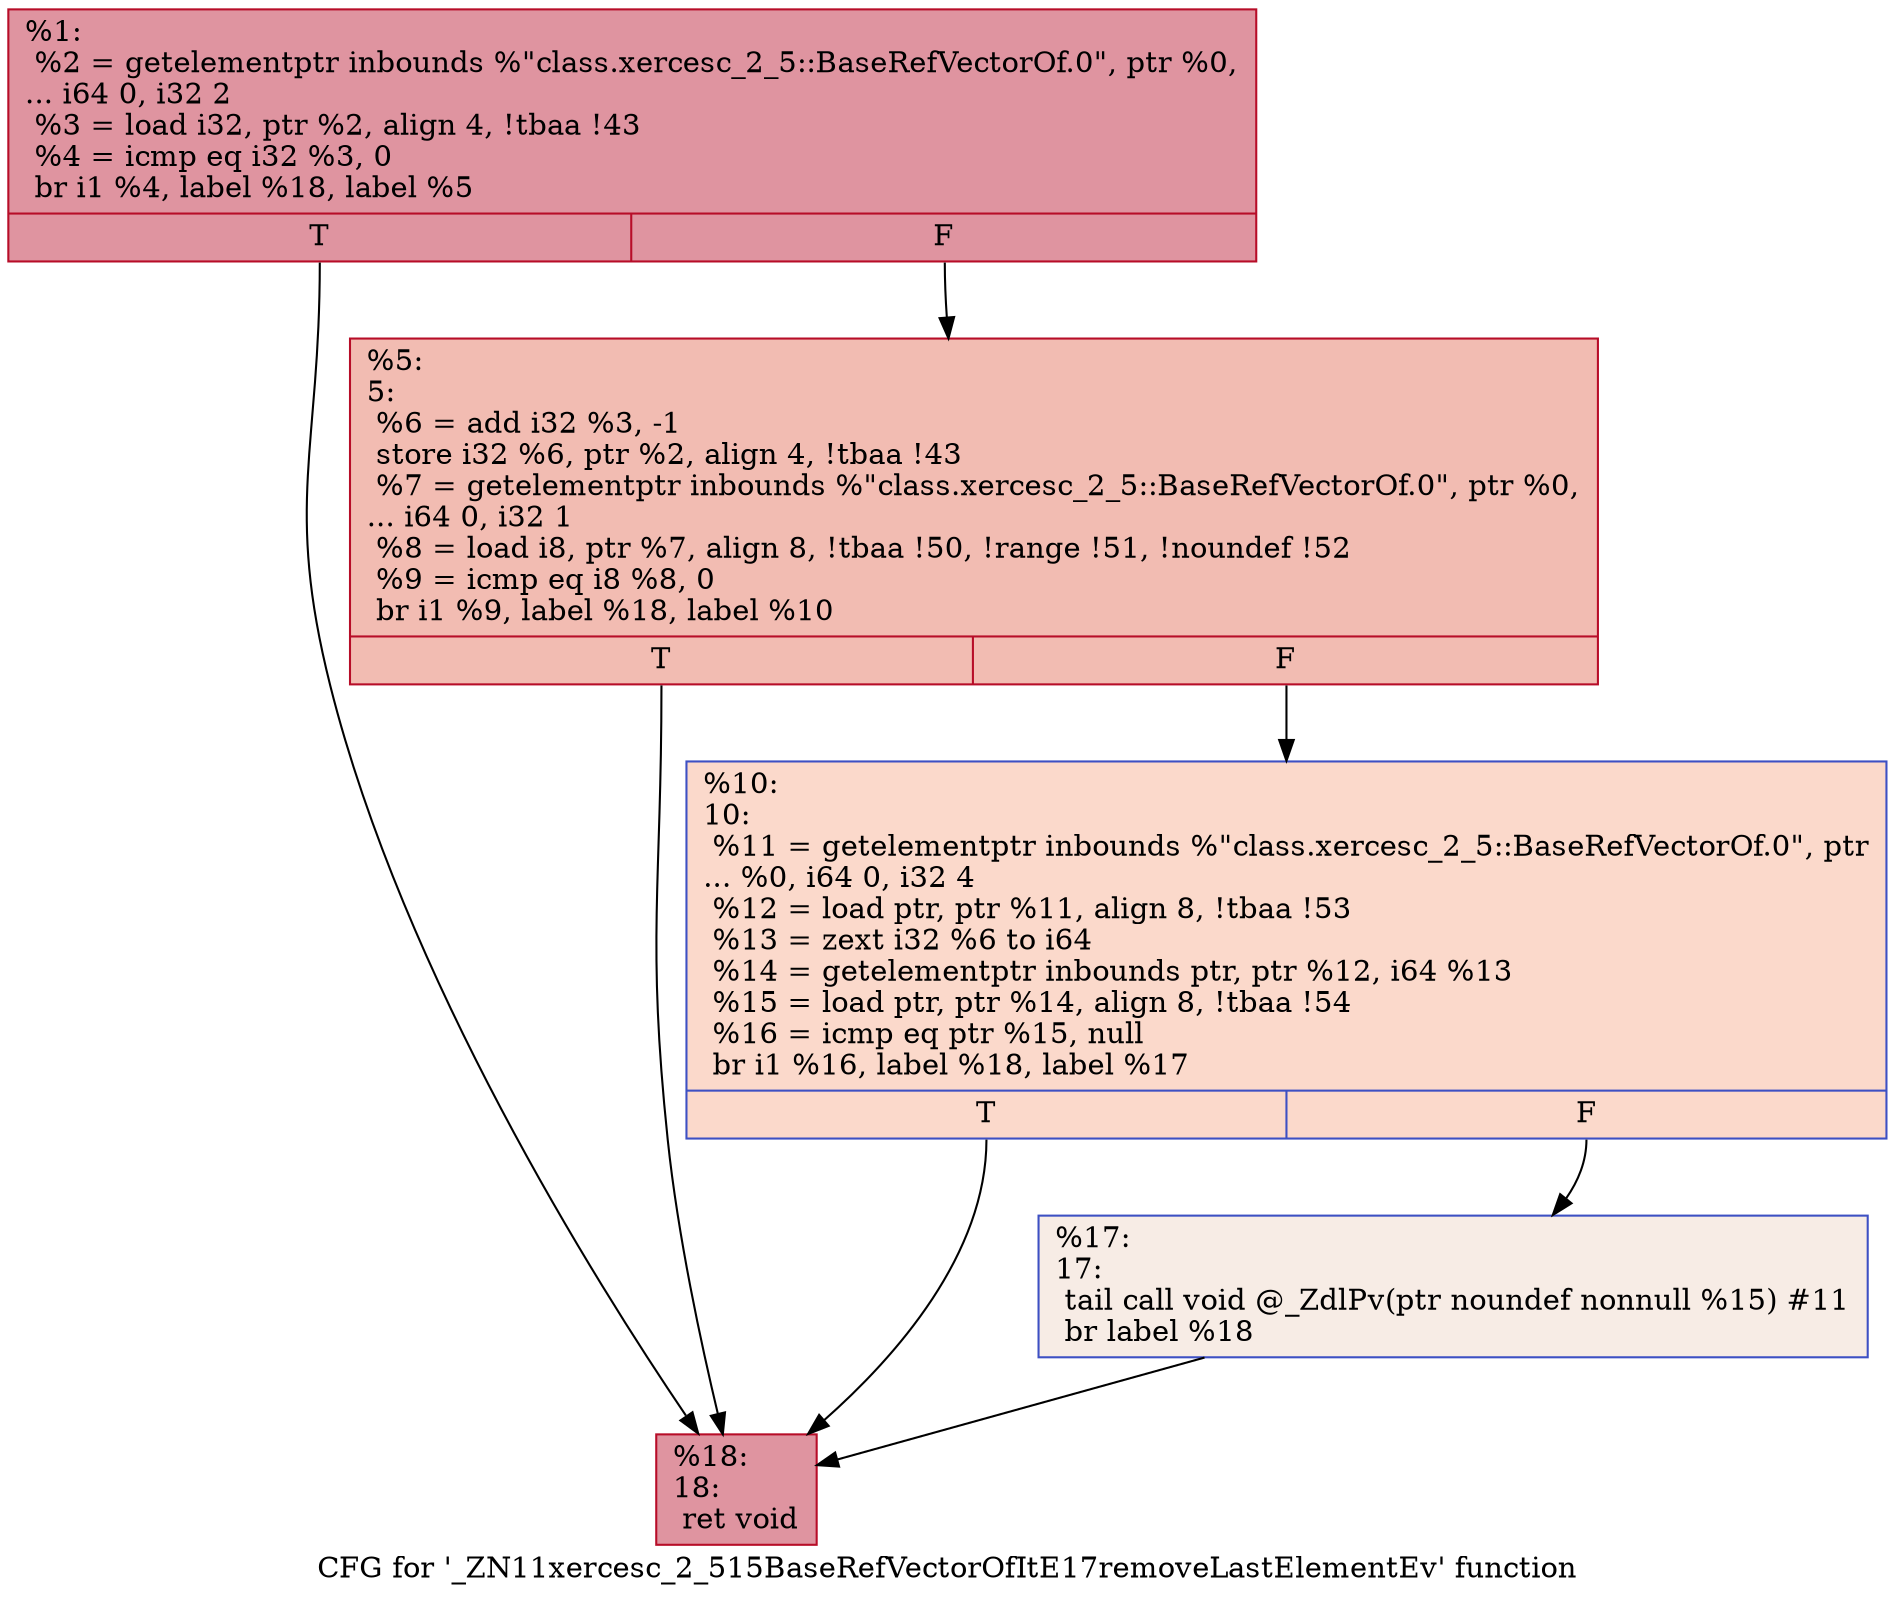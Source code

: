 digraph "CFG for '_ZN11xercesc_2_515BaseRefVectorOfItE17removeLastElementEv' function" {
	label="CFG for '_ZN11xercesc_2_515BaseRefVectorOfItE17removeLastElementEv' function";

	Node0x560876e211a0 [shape=record,color="#b70d28ff", style=filled, fillcolor="#b70d2870",label="{%1:\l  %2 = getelementptr inbounds %\"class.xercesc_2_5::BaseRefVectorOf.0\", ptr %0,\l... i64 0, i32 2\l  %3 = load i32, ptr %2, align 4, !tbaa !43\l  %4 = icmp eq i32 %3, 0\l  br i1 %4, label %18, label %5\l|{<s0>T|<s1>F}}"];
	Node0x560876e211a0:s0 -> Node0x560876e21500;
	Node0x560876e211a0:s1 -> Node0x560876e21550;
	Node0x560876e21550 [shape=record,color="#b70d28ff", style=filled, fillcolor="#e1675170",label="{%5:\l5:                                                \l  %6 = add i32 %3, -1\l  store i32 %6, ptr %2, align 4, !tbaa !43\l  %7 = getelementptr inbounds %\"class.xercesc_2_5::BaseRefVectorOf.0\", ptr %0,\l... i64 0, i32 1\l  %8 = load i8, ptr %7, align 8, !tbaa !50, !range !51, !noundef !52\l  %9 = icmp eq i8 %8, 0\l  br i1 %9, label %18, label %10\l|{<s0>T|<s1>F}}"];
	Node0x560876e21550:s0 -> Node0x560876e21500;
	Node0x560876e21550:s1 -> Node0x560876e211f0;
	Node0x560876e211f0 [shape=record,color="#3d50c3ff", style=filled, fillcolor="#f7a88970",label="{%10:\l10:                                               \l  %11 = getelementptr inbounds %\"class.xercesc_2_5::BaseRefVectorOf.0\", ptr\l... %0, i64 0, i32 4\l  %12 = load ptr, ptr %11, align 8, !tbaa !53\l  %13 = zext i32 %6 to i64\l  %14 = getelementptr inbounds ptr, ptr %12, i64 %13\l  %15 = load ptr, ptr %14, align 8, !tbaa !54\l  %16 = icmp eq ptr %15, null\l  br i1 %16, label %18, label %17\l|{<s0>T|<s1>F}}"];
	Node0x560876e211f0:s0 -> Node0x560876e21500;
	Node0x560876e211f0:s1 -> Node0x560876e21db0;
	Node0x560876e21db0 [shape=record,color="#3d50c3ff", style=filled, fillcolor="#ecd3c570",label="{%17:\l17:                                               \l  tail call void @_ZdlPv(ptr noundef nonnull %15) #11\l  br label %18\l}"];
	Node0x560876e21db0 -> Node0x560876e21500;
	Node0x560876e21500 [shape=record,color="#b70d28ff", style=filled, fillcolor="#b70d2870",label="{%18:\l18:                                               \l  ret void\l}"];
}
